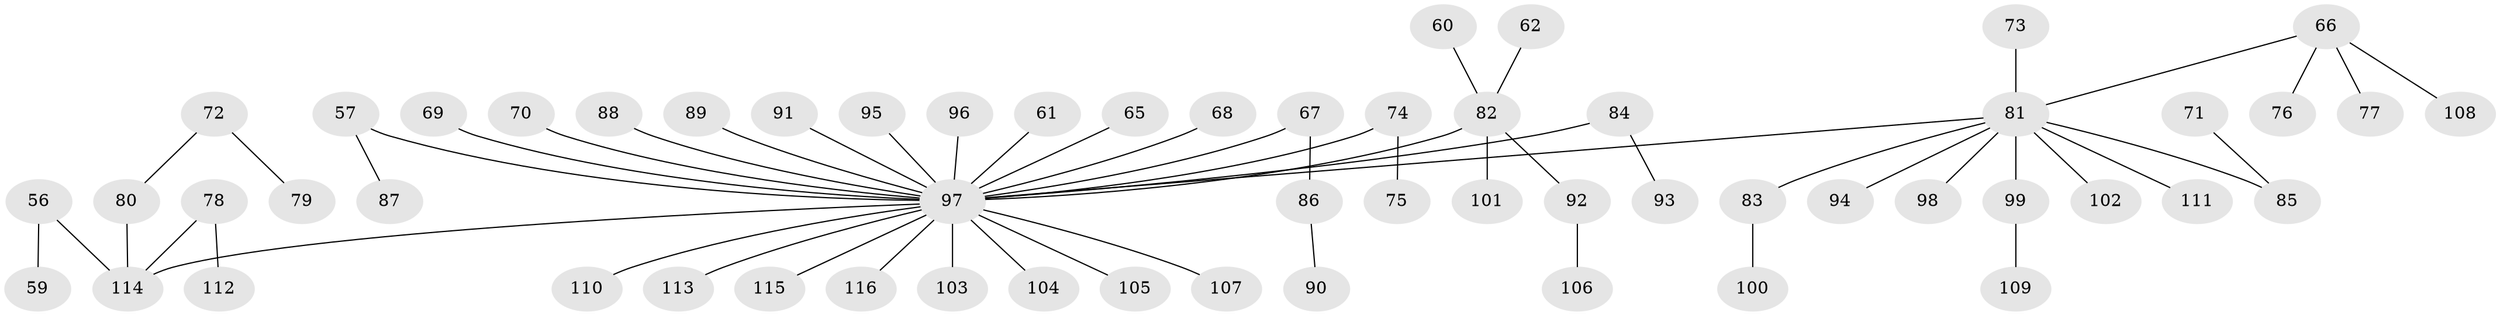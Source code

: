 // original degree distribution, {6: 0.02586206896551724, 4: 0.06896551724137931, 3: 0.11206896551724138, 2: 0.2672413793103448, 5: 0.02586206896551724, 1: 0.49137931034482757, 7: 0.008620689655172414}
// Generated by graph-tools (version 1.1) at 2025/53/03/09/25 04:53:02]
// undirected, 58 vertices, 57 edges
graph export_dot {
graph [start="1"]
  node [color=gray90,style=filled];
  56;
  57;
  59;
  60;
  61;
  62;
  65;
  66;
  67;
  68;
  69;
  70;
  71;
  72 [super="+33"];
  73;
  74 [super="+34"];
  75;
  76;
  77;
  78;
  79;
  80 [super="+23+30"];
  81 [super="+18+20+19+24+38+51+40+26+43+31"];
  82 [super="+42"];
  83;
  84;
  85 [super="+39"];
  86;
  87;
  88;
  89 [super="+50"];
  90;
  91;
  92;
  93;
  94;
  95;
  96;
  97 [super="+10+32+21+7+15+37+25+46+44+49+54+52+53+55+58+64+27+63"];
  98;
  99 [super="+48"];
  100;
  101;
  102;
  103;
  104;
  105;
  106;
  107;
  108;
  109;
  110;
  111;
  112;
  113;
  114 [super="+22"];
  115;
  116;
  56 -- 59;
  56 -- 114;
  57 -- 87;
  57 -- 97;
  60 -- 82;
  61 -- 97;
  62 -- 82;
  65 -- 97;
  66 -- 76;
  66 -- 77;
  66 -- 108;
  66 -- 81;
  67 -- 86;
  67 -- 97;
  68 -- 97;
  69 -- 97;
  70 -- 97;
  71 -- 85;
  72 -- 79;
  72 -- 80;
  73 -- 81;
  74 -- 75;
  74 -- 97;
  78 -- 112;
  78 -- 114;
  80 -- 114;
  81 -- 97;
  81 -- 111;
  81 -- 83;
  81 -- 99;
  81 -- 98;
  81 -- 85;
  81 -- 94;
  81 -- 102;
  82 -- 92;
  82 -- 101;
  82 -- 97;
  83 -- 100;
  84 -- 93;
  84 -- 97;
  86 -- 90;
  88 -- 97;
  89 -- 97;
  91 -- 97;
  92 -- 106;
  95 -- 97;
  96 -- 97;
  97 -- 113;
  97 -- 107;
  97 -- 114;
  97 -- 105;
  97 -- 116;
  97 -- 103;
  97 -- 104;
  97 -- 110;
  97 -- 115;
  99 -- 109;
}
